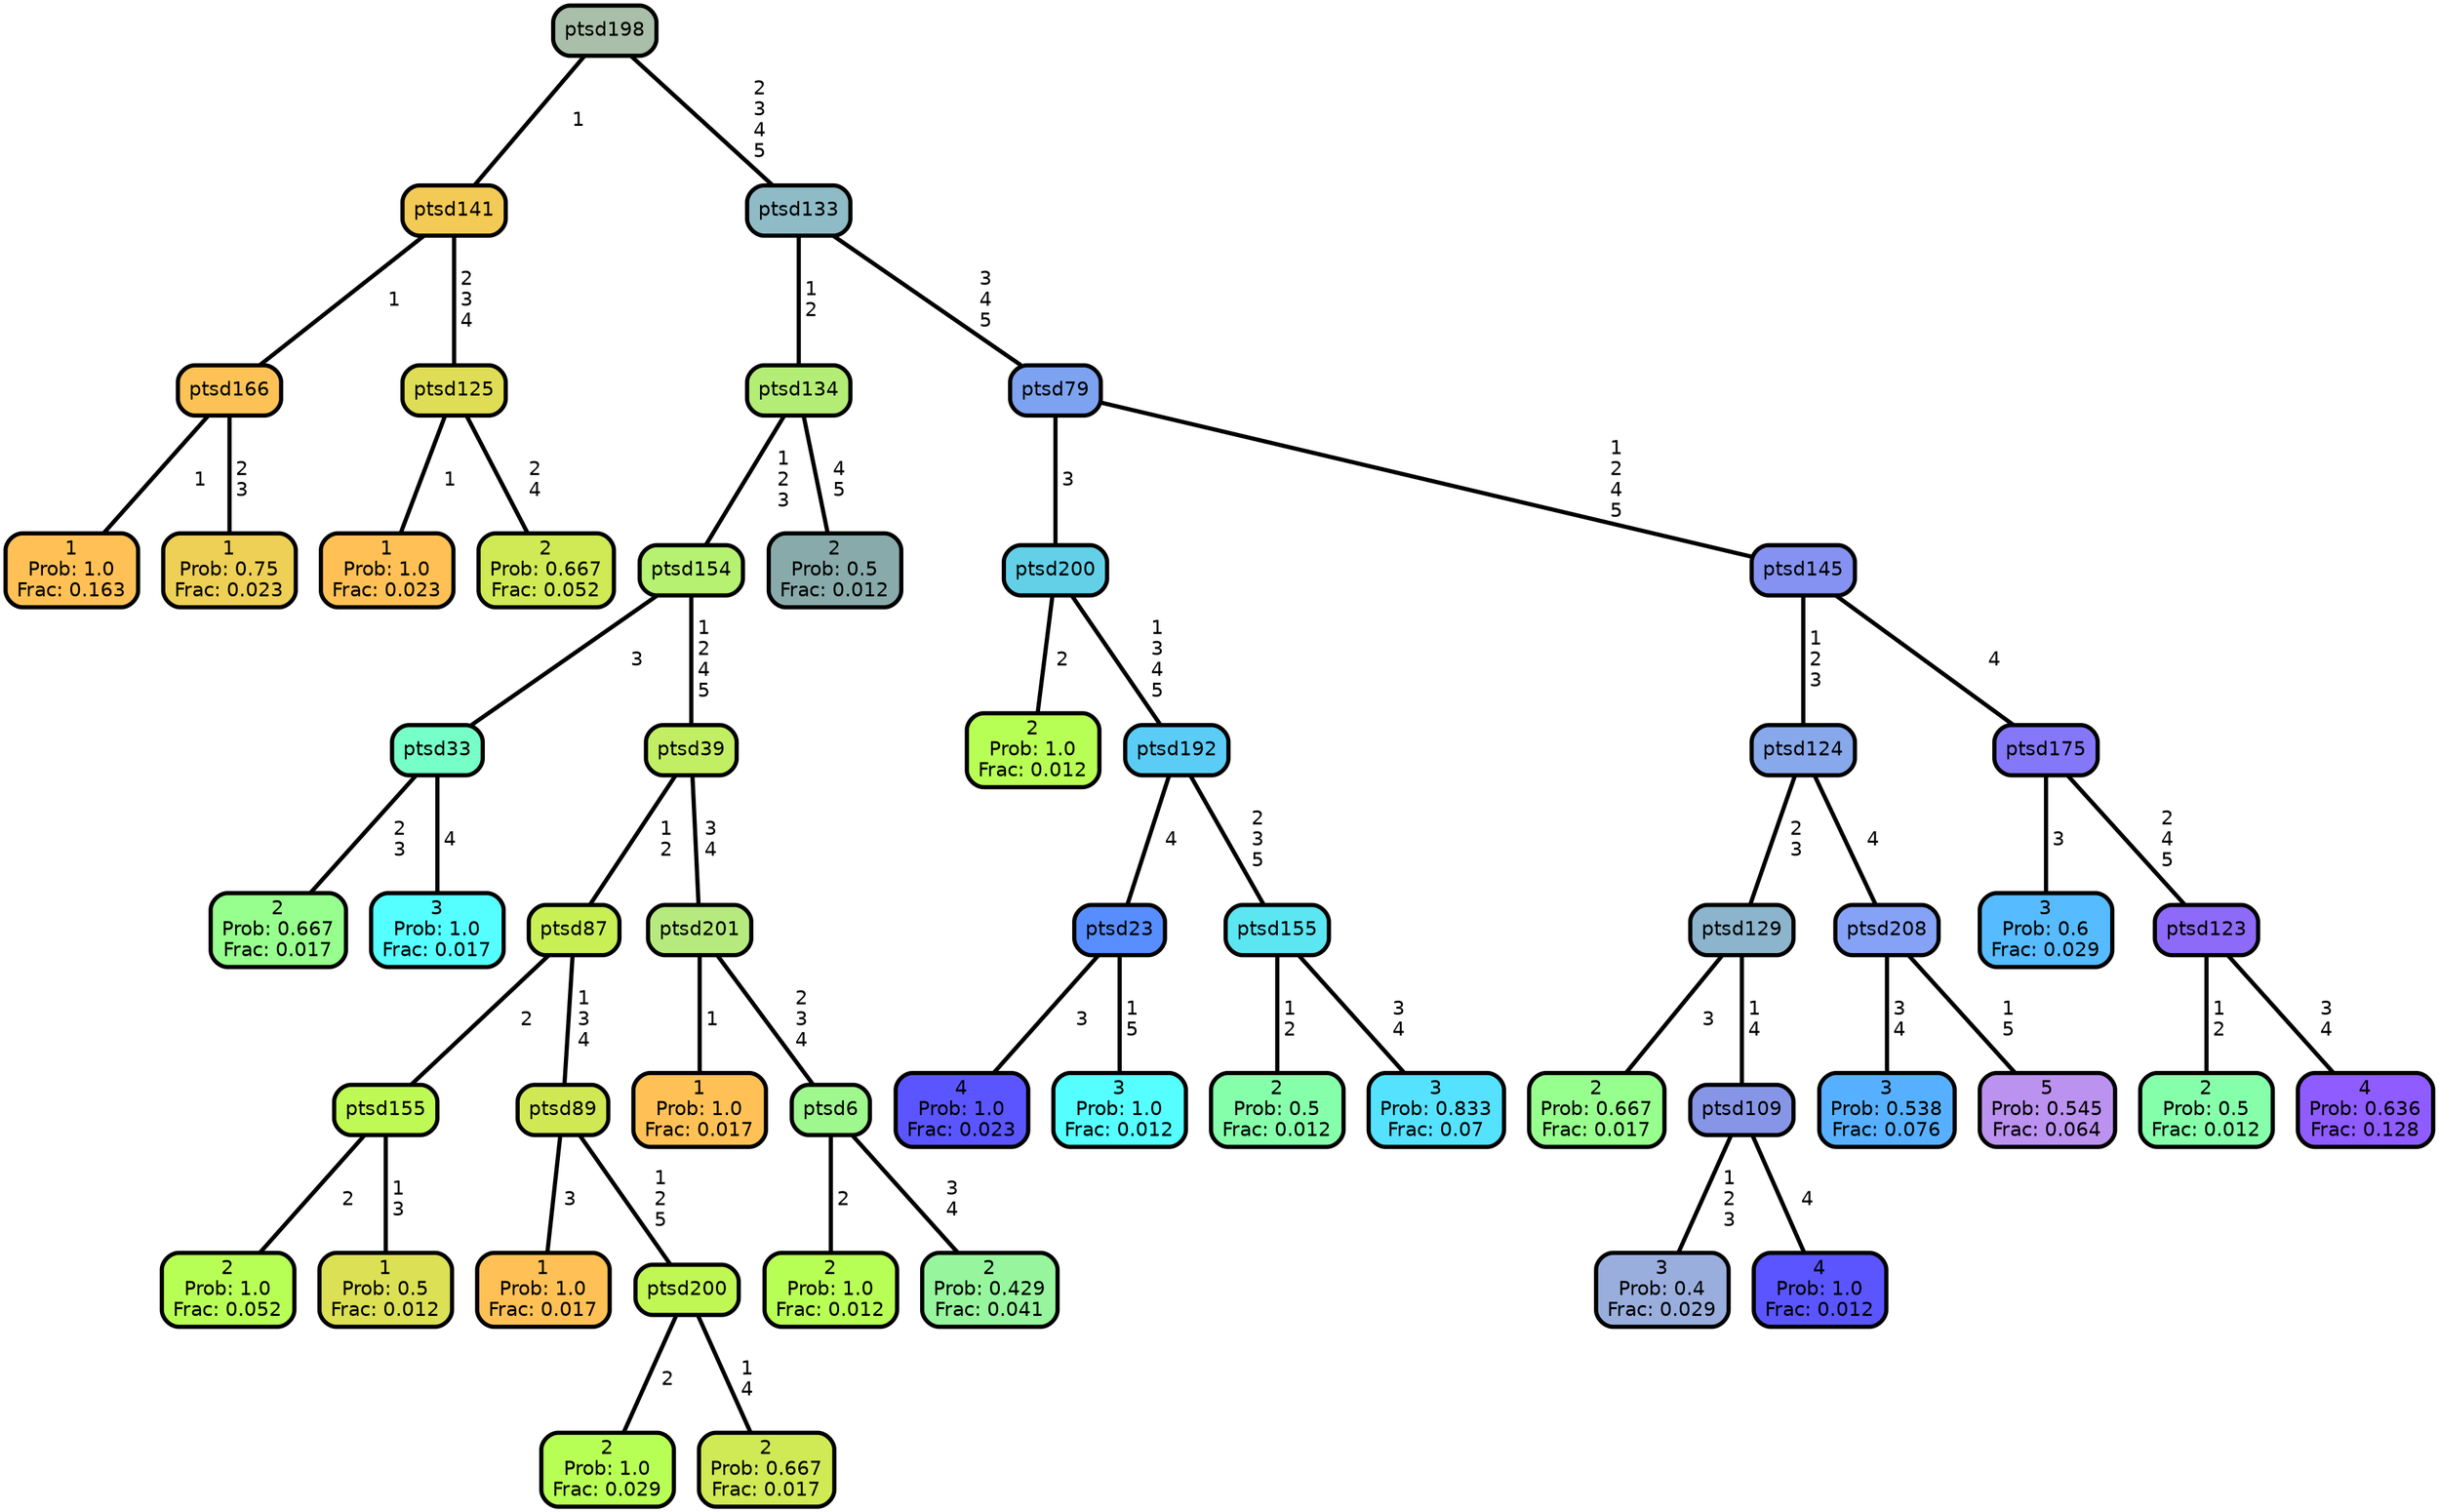 graph Tree {
node [shape=box, style="filled, rounded",color="black",penwidth="3",fontcolor="black",                 fontname=helvetica] ;
graph [ranksep="0 equally", splines=straight,                 bgcolor=transparent, dpi=200] ;
edge [fontname=helvetica, color=black] ;
0 [label="1
Prob: 1.0
Frac: 0.163", fillcolor="#ffc155"] ;
1 [label="ptsd166", fillcolor="#fcc255"] ;
2 [label="1
Prob: 0.75
Frac: 0.023", fillcolor="#edd055"] ;
3 [label="ptsd141", fillcolor="#f3ca55"] ;
4 [label="1
Prob: 1.0
Frac: 0.023", fillcolor="#ffc155"] ;
5 [label="ptsd125", fillcolor="#dedd55"] ;
6 [label="2
Prob: 0.667
Frac: 0.052", fillcolor="#cfea55"] ;
7 [label="ptsd198", fillcolor="#a9bfa9"] ;
8 [label="2
Prob: 0.667
Frac: 0.017", fillcolor="#97ff8d"] ;
9 [label="ptsd33", fillcolor="#76ffc6"] ;
10 [label="3
Prob: 1.0
Frac: 0.017", fillcolor="#55ffff"] ;
11 [label="ptsd154", fillcolor="#b6f172"] ;
12 [label="2
Prob: 1.0
Frac: 0.052", fillcolor="#b8ff55"] ;
13 [label="ptsd155", fillcolor="#bef955"] ;
14 [label="1
Prob: 0.5
Frac: 0.012", fillcolor="#dbe055"] ;
15 [label="ptsd87", fillcolor="#c8f055"] ;
16 [label="1
Prob: 1.0
Frac: 0.017", fillcolor="#ffc155"] ;
17 [label="ptsd89", fillcolor="#d1e855"] ;
18 [label="2
Prob: 1.0
Frac: 0.029", fillcolor="#b8ff55"] ;
19 [label="ptsd200", fillcolor="#c0f755"] ;
20 [label="2
Prob: 0.667
Frac: 0.017", fillcolor="#cfea55"] ;
21 [label="ptsd39", fillcolor="#c2ee64"] ;
22 [label="1
Prob: 1.0
Frac: 0.017", fillcolor="#ffc155"] ;
23 [label="ptsd201", fillcolor="#b6ea7f"] ;
24 [label="2
Prob: 1.0
Frac: 0.012", fillcolor="#b8ff55"] ;
25 [label="ptsd6", fillcolor="#9ef88d"] ;
26 [label="2
Prob: 0.429
Frac: 0.041", fillcolor="#97f69d"] ;
27 [label="ptsd134", fillcolor="#b4ed75"] ;
28 [label="2
Prob: 0.5
Frac: 0.012", fillcolor="#89aaaa"] ;
29 [label="ptsd133", fillcolor="#8fbbc6"] ;
30 [label="2
Prob: 1.0
Frac: 0.012", fillcolor="#b8ff55"] ;
31 [label="ptsd200", fillcolor="#63d0e7"] ;
32 [label="4
Prob: 1.0
Frac: 0.023", fillcolor="#5a55ff"] ;
33 [label="ptsd23", fillcolor="#588dff"] ;
34 [label="3
Prob: 1.0
Frac: 0.012", fillcolor="#55ffff"] ;
35 [label="ptsd192", fillcolor="#5bccf6"] ;
36 [label="2
Prob: 0.5
Frac: 0.012", fillcolor="#86ffaa"] ;
37 [label="ptsd155", fillcolor="#5ce6f2"] ;
38 [label="3
Prob: 0.833
Frac: 0.07", fillcolor="#55e2ff"] ;
39 [label="ptsd79", fillcolor="#7da2ef"] ;
40 [label="2
Prob: 0.667
Frac: 0.017", fillcolor="#97ff8d"] ;
41 [label="ptsd129", fillcolor="#8cb4cc"] ;
42 [label="3
Prob: 0.4
Frac: 0.029", fillcolor="#9aaedd"] ;
43 [label="ptsd109", fillcolor="#8795e6"] ;
44 [label="4
Prob: 1.0
Frac: 0.012", fillcolor="#5a55ff"] ;
45 [label="ptsd124", fillcolor="#87a8eb"] ;
46 [label="3
Prob: 0.538
Frac: 0.076", fillcolor="#57b0ff"] ;
47 [label="ptsd208", fillcolor="#85a2f7"] ;
48 [label="5
Prob: 0.545
Frac: 0.064", fillcolor="#bb92ef"] ;
49 [label="ptsd145", fillcolor="#8592f1"] ;
50 [label="3
Prob: 0.6
Frac: 0.029", fillcolor="#57bbff"] ;
51 [label="ptsd175", fillcolor="#8478f9"] ;
52 [label="2
Prob: 0.5
Frac: 0.012", fillcolor="#86ffaa"] ;
53 [label="ptsd123", fillcolor="#8d6af7"] ;
54 [label="4
Prob: 0.636
Frac: 0.128", fillcolor="#8e5cff"] ;
1 -- 0 [label=" 1",penwidth=3] ;
1 -- 2 [label=" 2\n 3",penwidth=3] ;
3 -- 1 [label=" 1",penwidth=3] ;
3 -- 5 [label=" 2\n 3\n 4",penwidth=3] ;
5 -- 4 [label=" 1",penwidth=3] ;
5 -- 6 [label=" 2\n 4",penwidth=3] ;
7 -- 3 [label=" 1",penwidth=3] ;
7 -- 29 [label=" 2\n 3\n 4\n 5",penwidth=3] ;
9 -- 8 [label=" 2\n 3",penwidth=3] ;
9 -- 10 [label=" 4",penwidth=3] ;
11 -- 9 [label=" 3",penwidth=3] ;
11 -- 21 [label=" 1\n 2\n 4\n 5",penwidth=3] ;
13 -- 12 [label=" 2",penwidth=3] ;
13 -- 14 [label=" 1\n 3",penwidth=3] ;
15 -- 13 [label=" 2",penwidth=3] ;
15 -- 17 [label=" 1\n 3\n 4",penwidth=3] ;
17 -- 16 [label=" 3",penwidth=3] ;
17 -- 19 [label=" 1\n 2\n 5",penwidth=3] ;
19 -- 18 [label=" 2",penwidth=3] ;
19 -- 20 [label=" 1\n 4",penwidth=3] ;
21 -- 15 [label=" 1\n 2",penwidth=3] ;
21 -- 23 [label=" 3\n 4",penwidth=3] ;
23 -- 22 [label=" 1",penwidth=3] ;
23 -- 25 [label=" 2\n 3\n 4",penwidth=3] ;
25 -- 24 [label=" 2",penwidth=3] ;
25 -- 26 [label=" 3\n 4",penwidth=3] ;
27 -- 11 [label=" 1\n 2\n 3",penwidth=3] ;
27 -- 28 [label=" 4\n 5",penwidth=3] ;
29 -- 27 [label=" 1\n 2",penwidth=3] ;
29 -- 39 [label=" 3\n 4\n 5",penwidth=3] ;
31 -- 30 [label=" 2",penwidth=3] ;
31 -- 35 [label=" 1\n 3\n 4\n 5",penwidth=3] ;
33 -- 32 [label=" 3",penwidth=3] ;
33 -- 34 [label=" 1\n 5",penwidth=3] ;
35 -- 33 [label=" 4",penwidth=3] ;
35 -- 37 [label=" 2\n 3\n 5",penwidth=3] ;
37 -- 36 [label=" 1\n 2",penwidth=3] ;
37 -- 38 [label=" 3\n 4",penwidth=3] ;
39 -- 31 [label=" 3",penwidth=3] ;
39 -- 49 [label=" 1\n 2\n 4\n 5",penwidth=3] ;
41 -- 40 [label=" 3",penwidth=3] ;
41 -- 43 [label=" 1\n 4",penwidth=3] ;
43 -- 42 [label=" 1\n 2\n 3",penwidth=3] ;
43 -- 44 [label=" 4",penwidth=3] ;
45 -- 41 [label=" 2\n 3",penwidth=3] ;
45 -- 47 [label=" 4",penwidth=3] ;
47 -- 46 [label=" 3\n 4",penwidth=3] ;
47 -- 48 [label=" 1\n 5",penwidth=3] ;
49 -- 45 [label=" 1\n 2\n 3",penwidth=3] ;
49 -- 51 [label=" 4",penwidth=3] ;
51 -- 50 [label=" 3",penwidth=3] ;
51 -- 53 [label=" 2\n 4\n 5",penwidth=3] ;
53 -- 52 [label=" 1\n 2",penwidth=3] ;
53 -- 54 [label=" 3\n 4",penwidth=3] ;
{rank = same;}}